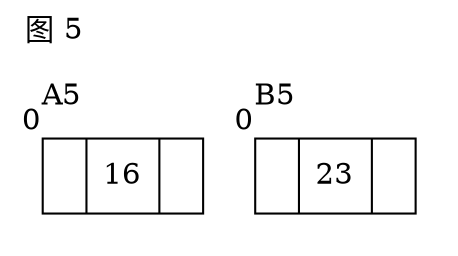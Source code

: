 digraph g{
label="图 5";
labeljust=l;
labelloc=t;
node[shape=record];

subgraph cluster_1{
label="A5";
penwidth=0;
//l1[label="A1",shape="plaintext"];
n0[label="<L> | <C> 16 | <R>", xlabel=0];
}

subgraph cluster_2{
label="B5";
penwidth=0;
//l2[label="B1",shape="plaintext"];
m20[label="<L> | <C> 23 | <R>", xlabel=0];
}

}
